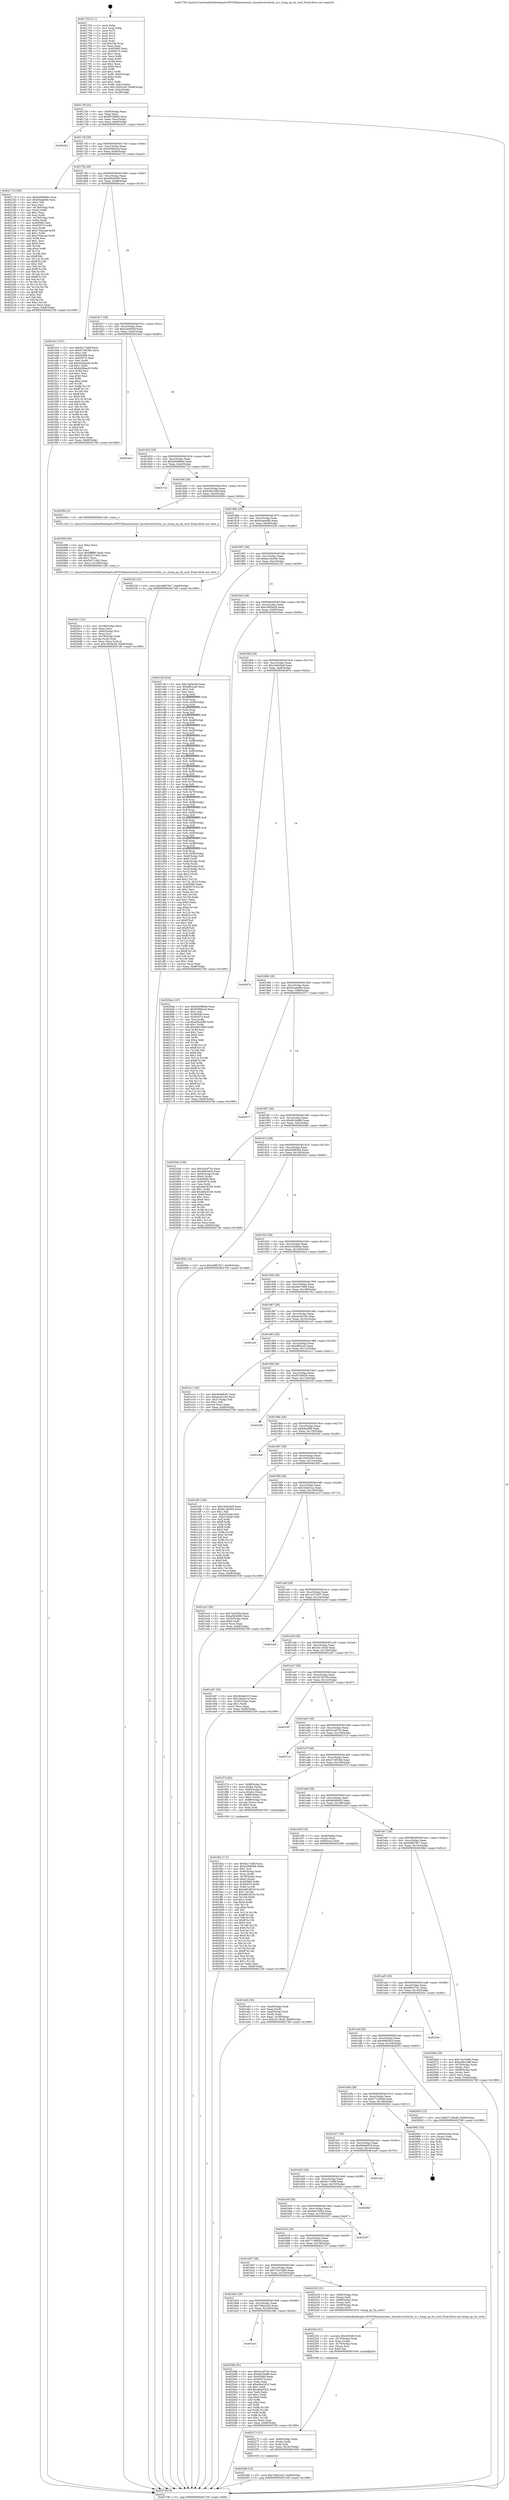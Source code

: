 digraph "0x401750" {
  label = "0x401750 (/mnt/c/Users/mathe/Desktop/tcc/POCII/binaries/extr_linuxdriversttytty_io.c_hung_up_tty_ioctl_Final-ollvm.out::main(0))"
  labelloc = "t"
  node[shape=record]

  Entry [label="",width=0.3,height=0.3,shape=circle,fillcolor=black,style=filled]
  "0x4017bf" [label="{
     0x4017bf [32]\l
     | [instrs]\l
     &nbsp;&nbsp;0x4017bf \<+6\>: mov -0xb8(%rbp),%eax\l
     &nbsp;&nbsp;0x4017c5 \<+2\>: mov %eax,%ecx\l
     &nbsp;&nbsp;0x4017c7 \<+6\>: sub $0x901f0860,%ecx\l
     &nbsp;&nbsp;0x4017cd \<+6\>: mov %eax,-0xcc(%rbp)\l
     &nbsp;&nbsp;0x4017d3 \<+6\>: mov %ecx,-0xd0(%rbp)\l
     &nbsp;&nbsp;0x4017d9 \<+6\>: je 0000000000402432 \<main+0xce2\>\l
  }"]
  "0x402432" [label="{
     0x402432\l
  }", style=dashed]
  "0x4017df" [label="{
     0x4017df [28]\l
     | [instrs]\l
     &nbsp;&nbsp;0x4017df \<+5\>: jmp 00000000004017e4 \<main+0x94\>\l
     &nbsp;&nbsp;0x4017e4 \<+6\>: mov -0xcc(%rbp),%eax\l
     &nbsp;&nbsp;0x4017ea \<+5\>: sub $0x93094ccd,%eax\l
     &nbsp;&nbsp;0x4017ef \<+6\>: mov %eax,-0xd4(%rbp)\l
     &nbsp;&nbsp;0x4017f5 \<+6\>: je 000000000040217d \<main+0xa2d\>\l
  }"]
  Exit [label="",width=0.3,height=0.3,shape=circle,fillcolor=black,style=filled,peripheries=2]
  "0x40217d" [label="{
     0x40217d [169]\l
     | [instrs]\l
     &nbsp;&nbsp;0x40217d \<+5\>: mov $0xb2668b9e,%eax\l
     &nbsp;&nbsp;0x402182 \<+5\>: mov $0xb5aba0fd,%ecx\l
     &nbsp;&nbsp;0x402187 \<+2\>: mov $0x1,%dl\l
     &nbsp;&nbsp;0x402189 \<+2\>: xor %esi,%esi\l
     &nbsp;&nbsp;0x40218b \<+4\>: mov -0x78(%rbp),%rdi\l
     &nbsp;&nbsp;0x40218f \<+3\>: mov (%rdi),%r8d\l
     &nbsp;&nbsp;0x402192 \<+3\>: sub $0x1,%esi\l
     &nbsp;&nbsp;0x402195 \<+3\>: sub %esi,%r8d\l
     &nbsp;&nbsp;0x402198 \<+4\>: mov -0x78(%rbp),%rdi\l
     &nbsp;&nbsp;0x40219c \<+3\>: mov %r8d,(%rdi)\l
     &nbsp;&nbsp;0x40219f \<+7\>: mov 0x405060,%esi\l
     &nbsp;&nbsp;0x4021a6 \<+8\>: mov 0x405074,%r8d\l
     &nbsp;&nbsp;0x4021ae \<+3\>: mov %esi,%r9d\l
     &nbsp;&nbsp;0x4021b1 \<+7\>: add $0xc754acad,%r9d\l
     &nbsp;&nbsp;0x4021b8 \<+4\>: sub $0x1,%r9d\l
     &nbsp;&nbsp;0x4021bc \<+7\>: sub $0xc754acad,%r9d\l
     &nbsp;&nbsp;0x4021c3 \<+4\>: imul %r9d,%esi\l
     &nbsp;&nbsp;0x4021c7 \<+3\>: and $0x1,%esi\l
     &nbsp;&nbsp;0x4021ca \<+3\>: cmp $0x0,%esi\l
     &nbsp;&nbsp;0x4021cd \<+4\>: sete %r10b\l
     &nbsp;&nbsp;0x4021d1 \<+4\>: cmp $0xa,%r8d\l
     &nbsp;&nbsp;0x4021d5 \<+4\>: setl %r11b\l
     &nbsp;&nbsp;0x4021d9 \<+3\>: mov %r10b,%bl\l
     &nbsp;&nbsp;0x4021dc \<+3\>: xor $0xff,%bl\l
     &nbsp;&nbsp;0x4021df \<+3\>: mov %r11b,%r14b\l
     &nbsp;&nbsp;0x4021e2 \<+4\>: xor $0xff,%r14b\l
     &nbsp;&nbsp;0x4021e6 \<+3\>: xor $0x1,%dl\l
     &nbsp;&nbsp;0x4021e9 \<+3\>: mov %bl,%r15b\l
     &nbsp;&nbsp;0x4021ec \<+4\>: and $0xff,%r15b\l
     &nbsp;&nbsp;0x4021f0 \<+3\>: and %dl,%r10b\l
     &nbsp;&nbsp;0x4021f3 \<+3\>: mov %r14b,%r12b\l
     &nbsp;&nbsp;0x4021f6 \<+4\>: and $0xff,%r12b\l
     &nbsp;&nbsp;0x4021fa \<+3\>: and %dl,%r11b\l
     &nbsp;&nbsp;0x4021fd \<+3\>: or %r10b,%r15b\l
     &nbsp;&nbsp;0x402200 \<+3\>: or %r11b,%r12b\l
     &nbsp;&nbsp;0x402203 \<+3\>: xor %r12b,%r15b\l
     &nbsp;&nbsp;0x402206 \<+3\>: or %r14b,%bl\l
     &nbsp;&nbsp;0x402209 \<+3\>: xor $0xff,%bl\l
     &nbsp;&nbsp;0x40220c \<+3\>: or $0x1,%dl\l
     &nbsp;&nbsp;0x40220f \<+2\>: and %dl,%bl\l
     &nbsp;&nbsp;0x402211 \<+3\>: or %bl,%r15b\l
     &nbsp;&nbsp;0x402214 \<+4\>: test $0x1,%r15b\l
     &nbsp;&nbsp;0x402218 \<+3\>: cmovne %ecx,%eax\l
     &nbsp;&nbsp;0x40221b \<+6\>: mov %eax,-0xb8(%rbp)\l
     &nbsp;&nbsp;0x402221 \<+5\>: jmp 00000000004027d9 \<main+0x1089\>\l
  }"]
  "0x4017fb" [label="{
     0x4017fb [28]\l
     | [instrs]\l
     &nbsp;&nbsp;0x4017fb \<+5\>: jmp 0000000000401800 \<main+0xb0\>\l
     &nbsp;&nbsp;0x401800 \<+6\>: mov -0xcc(%rbp),%eax\l
     &nbsp;&nbsp;0x401806 \<+5\>: sub $0xa09cb009,%eax\l
     &nbsp;&nbsp;0x40180b \<+6\>: mov %eax,-0xd8(%rbp)\l
     &nbsp;&nbsp;0x401811 \<+6\>: je 0000000000401ee1 \<main+0x791\>\l
  }"]
  "0x401bcf" [label="{
     0x401bcf\l
  }", style=dashed]
  "0x401ee1" [label="{
     0x401ee1 [147]\l
     | [instrs]\l
     &nbsp;&nbsp;0x401ee1 \<+5\>: mov $0x6a17cd0f,%eax\l
     &nbsp;&nbsp;0x401ee6 \<+5\>: mov $0x47c953bb,%ecx\l
     &nbsp;&nbsp;0x401eeb \<+2\>: mov $0x1,%dl\l
     &nbsp;&nbsp;0x401eed \<+7\>: mov 0x405060,%esi\l
     &nbsp;&nbsp;0x401ef4 \<+7\>: mov 0x405074,%edi\l
     &nbsp;&nbsp;0x401efb \<+3\>: mov %esi,%r8d\l
     &nbsp;&nbsp;0x401efe \<+7\>: add $0xbd38aa26,%r8d\l
     &nbsp;&nbsp;0x401f05 \<+4\>: sub $0x1,%r8d\l
     &nbsp;&nbsp;0x401f09 \<+7\>: sub $0xbd38aa26,%r8d\l
     &nbsp;&nbsp;0x401f10 \<+4\>: imul %r8d,%esi\l
     &nbsp;&nbsp;0x401f14 \<+3\>: and $0x1,%esi\l
     &nbsp;&nbsp;0x401f17 \<+3\>: cmp $0x0,%esi\l
     &nbsp;&nbsp;0x401f1a \<+4\>: sete %r9b\l
     &nbsp;&nbsp;0x401f1e \<+3\>: cmp $0xa,%edi\l
     &nbsp;&nbsp;0x401f21 \<+4\>: setl %r10b\l
     &nbsp;&nbsp;0x401f25 \<+3\>: mov %r9b,%r11b\l
     &nbsp;&nbsp;0x401f28 \<+4\>: xor $0xff,%r11b\l
     &nbsp;&nbsp;0x401f2c \<+3\>: mov %r10b,%bl\l
     &nbsp;&nbsp;0x401f2f \<+3\>: xor $0xff,%bl\l
     &nbsp;&nbsp;0x401f32 \<+3\>: xor $0x0,%dl\l
     &nbsp;&nbsp;0x401f35 \<+3\>: mov %r11b,%r14b\l
     &nbsp;&nbsp;0x401f38 \<+4\>: and $0x0,%r14b\l
     &nbsp;&nbsp;0x401f3c \<+3\>: and %dl,%r9b\l
     &nbsp;&nbsp;0x401f3f \<+3\>: mov %bl,%r15b\l
     &nbsp;&nbsp;0x401f42 \<+4\>: and $0x0,%r15b\l
     &nbsp;&nbsp;0x401f46 \<+3\>: and %dl,%r10b\l
     &nbsp;&nbsp;0x401f49 \<+3\>: or %r9b,%r14b\l
     &nbsp;&nbsp;0x401f4c \<+3\>: or %r10b,%r15b\l
     &nbsp;&nbsp;0x401f4f \<+3\>: xor %r15b,%r14b\l
     &nbsp;&nbsp;0x401f52 \<+3\>: or %bl,%r11b\l
     &nbsp;&nbsp;0x401f55 \<+4\>: xor $0xff,%r11b\l
     &nbsp;&nbsp;0x401f59 \<+3\>: or $0x0,%dl\l
     &nbsp;&nbsp;0x401f5c \<+3\>: and %dl,%r11b\l
     &nbsp;&nbsp;0x401f5f \<+3\>: or %r11b,%r14b\l
     &nbsp;&nbsp;0x401f62 \<+4\>: test $0x1,%r14b\l
     &nbsp;&nbsp;0x401f66 \<+3\>: cmovne %ecx,%eax\l
     &nbsp;&nbsp;0x401f69 \<+6\>: mov %eax,-0xb8(%rbp)\l
     &nbsp;&nbsp;0x401f6f \<+5\>: jmp 00000000004027d9 \<main+0x1089\>\l
  }"]
  "0x401817" [label="{
     0x401817 [28]\l
     | [instrs]\l
     &nbsp;&nbsp;0x401817 \<+5\>: jmp 000000000040181c \<main+0xcc\>\l
     &nbsp;&nbsp;0x40181c \<+6\>: mov -0xcc(%rbp),%eax\l
     &nbsp;&nbsp;0x401822 \<+5\>: sub $0xa3e09d4f,%eax\l
     &nbsp;&nbsp;0x401827 \<+6\>: mov %eax,-0xdc(%rbp)\l
     &nbsp;&nbsp;0x40182d \<+6\>: je 00000000004024d3 \<main+0xd83\>\l
  }"]
  "0x40258b" [label="{
     0x40258b [91]\l
     | [instrs]\l
     &nbsp;&nbsp;0x40258b \<+5\>: mov $0x3ce2f75e,%eax\l
     &nbsp;&nbsp;0x402590 \<+5\>: mov $0xdfc34d88,%ecx\l
     &nbsp;&nbsp;0x402595 \<+7\>: mov 0x405060,%edx\l
     &nbsp;&nbsp;0x40259c \<+7\>: mov 0x405074,%esi\l
     &nbsp;&nbsp;0x4025a3 \<+2\>: mov %edx,%edi\l
     &nbsp;&nbsp;0x4025a5 \<+6\>: sub $0xa94e2432,%edi\l
     &nbsp;&nbsp;0x4025ab \<+3\>: sub $0x1,%edi\l
     &nbsp;&nbsp;0x4025ae \<+6\>: add $0xa94e2432,%edi\l
     &nbsp;&nbsp;0x4025b4 \<+3\>: imul %edi,%edx\l
     &nbsp;&nbsp;0x4025b7 \<+3\>: and $0x1,%edx\l
     &nbsp;&nbsp;0x4025ba \<+3\>: cmp $0x0,%edx\l
     &nbsp;&nbsp;0x4025bd \<+4\>: sete %r8b\l
     &nbsp;&nbsp;0x4025c1 \<+3\>: cmp $0xa,%esi\l
     &nbsp;&nbsp;0x4025c4 \<+4\>: setl %r9b\l
     &nbsp;&nbsp;0x4025c8 \<+3\>: mov %r8b,%r10b\l
     &nbsp;&nbsp;0x4025cb \<+3\>: and %r9b,%r10b\l
     &nbsp;&nbsp;0x4025ce \<+3\>: xor %r9b,%r8b\l
     &nbsp;&nbsp;0x4025d1 \<+3\>: or %r8b,%r10b\l
     &nbsp;&nbsp;0x4025d4 \<+4\>: test $0x1,%r10b\l
     &nbsp;&nbsp;0x4025d8 \<+3\>: cmovne %ecx,%eax\l
     &nbsp;&nbsp;0x4025db \<+6\>: mov %eax,-0xb8(%rbp)\l
     &nbsp;&nbsp;0x4025e1 \<+5\>: jmp 00000000004027d9 \<main+0x1089\>\l
  }"]
  "0x4024d3" [label="{
     0x4024d3\l
  }", style=dashed]
  "0x401833" [label="{
     0x401833 [28]\l
     | [instrs]\l
     &nbsp;&nbsp;0x401833 \<+5\>: jmp 0000000000401838 \<main+0xe8\>\l
     &nbsp;&nbsp;0x401838 \<+6\>: mov -0xcc(%rbp),%eax\l
     &nbsp;&nbsp;0x40183e \<+5\>: sub $0xb2668b9e,%eax\l
     &nbsp;&nbsp;0x401843 \<+6\>: mov %eax,-0xe0(%rbp)\l
     &nbsp;&nbsp;0x401849 \<+6\>: je 000000000040271d \<main+0xfcd\>\l
  }"]
  "0x402288" [label="{
     0x402288 [15]\l
     | [instrs]\l
     &nbsp;&nbsp;0x402288 \<+10\>: movl $0x7b8a2a33,-0xb8(%rbp)\l
     &nbsp;&nbsp;0x402292 \<+5\>: jmp 00000000004027d9 \<main+0x1089\>\l
  }"]
  "0x40271d" [label="{
     0x40271d\l
  }", style=dashed]
  "0x40184f" [label="{
     0x40184f [28]\l
     | [instrs]\l
     &nbsp;&nbsp;0x40184f \<+5\>: jmp 0000000000401854 \<main+0x104\>\l
     &nbsp;&nbsp;0x401854 \<+6\>: mov -0xcc(%rbp),%eax\l
     &nbsp;&nbsp;0x40185a \<+5\>: sub $0xb39e1d8f,%eax\l
     &nbsp;&nbsp;0x40185f \<+6\>: mov %eax,-0xe4(%rbp)\l
     &nbsp;&nbsp;0x401865 \<+6\>: je 0000000000402094 \<main+0x944\>\l
  }"]
  "0x402273" [label="{
     0x402273 [21]\l
     | [instrs]\l
     &nbsp;&nbsp;0x402273 \<+4\>: mov -0x80(%rbp),%rdx\l
     &nbsp;&nbsp;0x402277 \<+3\>: mov (%rdx),%rdx\l
     &nbsp;&nbsp;0x40227a \<+3\>: mov %rdx,%rdi\l
     &nbsp;&nbsp;0x40227d \<+6\>: mov %eax,-0x16c(%rbp)\l
     &nbsp;&nbsp;0x402283 \<+5\>: call 0000000000401030 \<free@plt\>\l
     | [calls]\l
     &nbsp;&nbsp;0x401030 \{1\} (unknown)\l
  }"]
  "0x402094" [label="{
     0x402094 [5]\l
     | [instrs]\l
     &nbsp;&nbsp;0x402094 \<+5\>: call 0000000000401160 \<next_i\>\l
     | [calls]\l
     &nbsp;&nbsp;0x401160 \{1\} (/mnt/c/Users/mathe/Desktop/tcc/POCII/binaries/extr_linuxdriversttytty_io.c_hung_up_tty_ioctl_Final-ollvm.out::next_i)\l
  }"]
  "0x40186b" [label="{
     0x40186b [28]\l
     | [instrs]\l
     &nbsp;&nbsp;0x40186b \<+5\>: jmp 0000000000401870 \<main+0x120\>\l
     &nbsp;&nbsp;0x401870 \<+6\>: mov -0xcc(%rbp),%eax\l
     &nbsp;&nbsp;0x401876 \<+5\>: sub $0xb5aba0fd,%eax\l
     &nbsp;&nbsp;0x40187b \<+6\>: mov %eax,-0xe8(%rbp)\l
     &nbsp;&nbsp;0x401881 \<+6\>: je 0000000000402226 \<main+0xad6\>\l
  }"]
  "0x402254" [label="{
     0x402254 [31]\l
     | [instrs]\l
     &nbsp;&nbsp;0x402254 \<+10\>: movabs $0x4030d6,%rdi\l
     &nbsp;&nbsp;0x40225e \<+4\>: mov -0x70(%rbp),%rdx\l
     &nbsp;&nbsp;0x402262 \<+3\>: mov %rax,(%rdx)\l
     &nbsp;&nbsp;0x402265 \<+4\>: mov -0x70(%rbp),%rax\l
     &nbsp;&nbsp;0x402269 \<+3\>: mov (%rax),%rsi\l
     &nbsp;&nbsp;0x40226c \<+2\>: mov $0x0,%al\l
     &nbsp;&nbsp;0x40226e \<+5\>: call 0000000000401040 \<printf@plt\>\l
     | [calls]\l
     &nbsp;&nbsp;0x401040 \{1\} (unknown)\l
  }"]
  "0x402226" [label="{
     0x402226 [15]\l
     | [instrs]\l
     &nbsp;&nbsp;0x402226 \<+10\>: movl $0x4d6678c7,-0xb8(%rbp)\l
     &nbsp;&nbsp;0x402230 \<+5\>: jmp 00000000004027d9 \<main+0x1089\>\l
  }"]
  "0x401887" [label="{
     0x401887 [28]\l
     | [instrs]\l
     &nbsp;&nbsp;0x401887 \<+5\>: jmp 000000000040188c \<main+0x13c\>\l
     &nbsp;&nbsp;0x40188c \<+6\>: mov -0xcc(%rbp),%eax\l
     &nbsp;&nbsp;0x401892 \<+5\>: sub $0xbc19e50d,%eax\l
     &nbsp;&nbsp;0x401897 \<+6\>: mov %eax,-0xec(%rbp)\l
     &nbsp;&nbsp;0x40189d \<+6\>: je 0000000000401c5f \<main+0x50f\>\l
  }"]
  "0x401bb3" [label="{
     0x401bb3 [28]\l
     | [instrs]\l
     &nbsp;&nbsp;0x401bb3 \<+5\>: jmp 0000000000401bb8 \<main+0x468\>\l
     &nbsp;&nbsp;0x401bb8 \<+6\>: mov -0xcc(%rbp),%eax\l
     &nbsp;&nbsp;0x401bbe \<+5\>: sub $0x7b8a2a33,%eax\l
     &nbsp;&nbsp;0x401bc3 \<+6\>: mov %eax,-0x160(%rbp)\l
     &nbsp;&nbsp;0x401bc9 \<+6\>: je 000000000040258b \<main+0xe3b\>\l
  }"]
  "0x401c5f" [label="{
     0x401c5f [434]\l
     | [instrs]\l
     &nbsp;&nbsp;0x401c5f \<+5\>: mov $0xc3e5e5a9,%eax\l
     &nbsp;&nbsp;0x401c64 \<+5\>: mov $0xeff52ca0,%ecx\l
     &nbsp;&nbsp;0x401c69 \<+2\>: mov $0x1,%dl\l
     &nbsp;&nbsp;0x401c6b \<+2\>: xor %esi,%esi\l
     &nbsp;&nbsp;0x401c6d \<+3\>: mov %rsp,%rdi\l
     &nbsp;&nbsp;0x401c70 \<+4\>: add $0xfffffffffffffff0,%rdi\l
     &nbsp;&nbsp;0x401c74 \<+3\>: mov %rdi,%rsp\l
     &nbsp;&nbsp;0x401c77 \<+7\>: mov %rdi,-0xb0(%rbp)\l
     &nbsp;&nbsp;0x401c7e \<+3\>: mov %rsp,%rdi\l
     &nbsp;&nbsp;0x401c81 \<+4\>: add $0xfffffffffffffff0,%rdi\l
     &nbsp;&nbsp;0x401c85 \<+3\>: mov %rdi,%rsp\l
     &nbsp;&nbsp;0x401c88 \<+3\>: mov %rsp,%r8\l
     &nbsp;&nbsp;0x401c8b \<+4\>: add $0xfffffffffffffff0,%r8\l
     &nbsp;&nbsp;0x401c8f \<+3\>: mov %r8,%rsp\l
     &nbsp;&nbsp;0x401c92 \<+7\>: mov %r8,-0xa8(%rbp)\l
     &nbsp;&nbsp;0x401c99 \<+3\>: mov %rsp,%r8\l
     &nbsp;&nbsp;0x401c9c \<+4\>: add $0xfffffffffffffff0,%r8\l
     &nbsp;&nbsp;0x401ca0 \<+3\>: mov %r8,%rsp\l
     &nbsp;&nbsp;0x401ca3 \<+7\>: mov %r8,-0xa0(%rbp)\l
     &nbsp;&nbsp;0x401caa \<+3\>: mov %rsp,%r8\l
     &nbsp;&nbsp;0x401cad \<+4\>: add $0xfffffffffffffff0,%r8\l
     &nbsp;&nbsp;0x401cb1 \<+3\>: mov %r8,%rsp\l
     &nbsp;&nbsp;0x401cb4 \<+7\>: mov %r8,-0x98(%rbp)\l
     &nbsp;&nbsp;0x401cbb \<+3\>: mov %rsp,%r8\l
     &nbsp;&nbsp;0x401cbe \<+4\>: add $0xfffffffffffffff0,%r8\l
     &nbsp;&nbsp;0x401cc2 \<+3\>: mov %r8,%rsp\l
     &nbsp;&nbsp;0x401cc5 \<+7\>: mov %r8,-0x90(%rbp)\l
     &nbsp;&nbsp;0x401ccc \<+3\>: mov %rsp,%r8\l
     &nbsp;&nbsp;0x401ccf \<+4\>: add $0xfffffffffffffff0,%r8\l
     &nbsp;&nbsp;0x401cd3 \<+3\>: mov %r8,%rsp\l
     &nbsp;&nbsp;0x401cd6 \<+7\>: mov %r8,-0x88(%rbp)\l
     &nbsp;&nbsp;0x401cdd \<+3\>: mov %rsp,%r8\l
     &nbsp;&nbsp;0x401ce0 \<+4\>: add $0xfffffffffffffff0,%r8\l
     &nbsp;&nbsp;0x401ce4 \<+3\>: mov %r8,%rsp\l
     &nbsp;&nbsp;0x401ce7 \<+4\>: mov %r8,-0x80(%rbp)\l
     &nbsp;&nbsp;0x401ceb \<+3\>: mov %rsp,%r8\l
     &nbsp;&nbsp;0x401cee \<+4\>: add $0xfffffffffffffff0,%r8\l
     &nbsp;&nbsp;0x401cf2 \<+3\>: mov %r8,%rsp\l
     &nbsp;&nbsp;0x401cf5 \<+4\>: mov %r8,-0x78(%rbp)\l
     &nbsp;&nbsp;0x401cf9 \<+3\>: mov %rsp,%r8\l
     &nbsp;&nbsp;0x401cfc \<+4\>: add $0xfffffffffffffff0,%r8\l
     &nbsp;&nbsp;0x401d00 \<+3\>: mov %r8,%rsp\l
     &nbsp;&nbsp;0x401d03 \<+4\>: mov %r8,-0x70(%rbp)\l
     &nbsp;&nbsp;0x401d07 \<+3\>: mov %rsp,%r8\l
     &nbsp;&nbsp;0x401d0a \<+4\>: add $0xfffffffffffffff0,%r8\l
     &nbsp;&nbsp;0x401d0e \<+3\>: mov %r8,%rsp\l
     &nbsp;&nbsp;0x401d11 \<+4\>: mov %r8,-0x68(%rbp)\l
     &nbsp;&nbsp;0x401d15 \<+3\>: mov %rsp,%r8\l
     &nbsp;&nbsp;0x401d18 \<+4\>: add $0xfffffffffffffff0,%r8\l
     &nbsp;&nbsp;0x401d1c \<+3\>: mov %r8,%rsp\l
     &nbsp;&nbsp;0x401d1f \<+4\>: mov %r8,-0x60(%rbp)\l
     &nbsp;&nbsp;0x401d23 \<+3\>: mov %rsp,%r8\l
     &nbsp;&nbsp;0x401d26 \<+4\>: add $0xfffffffffffffff0,%r8\l
     &nbsp;&nbsp;0x401d2a \<+3\>: mov %r8,%rsp\l
     &nbsp;&nbsp;0x401d2d \<+4\>: mov %r8,-0x58(%rbp)\l
     &nbsp;&nbsp;0x401d31 \<+3\>: mov %rsp,%r8\l
     &nbsp;&nbsp;0x401d34 \<+4\>: add $0xfffffffffffffff0,%r8\l
     &nbsp;&nbsp;0x401d38 \<+3\>: mov %r8,%rsp\l
     &nbsp;&nbsp;0x401d3b \<+4\>: mov %r8,-0x50(%rbp)\l
     &nbsp;&nbsp;0x401d3f \<+3\>: mov %rsp,%r8\l
     &nbsp;&nbsp;0x401d42 \<+4\>: add $0xfffffffffffffff0,%r8\l
     &nbsp;&nbsp;0x401d46 \<+3\>: mov %r8,%rsp\l
     &nbsp;&nbsp;0x401d49 \<+4\>: mov %r8,-0x48(%rbp)\l
     &nbsp;&nbsp;0x401d4d \<+3\>: mov %rsp,%r8\l
     &nbsp;&nbsp;0x401d50 \<+4\>: add $0xfffffffffffffff0,%r8\l
     &nbsp;&nbsp;0x401d54 \<+3\>: mov %r8,%rsp\l
     &nbsp;&nbsp;0x401d57 \<+4\>: mov %r8,-0x40(%rbp)\l
     &nbsp;&nbsp;0x401d5b \<+7\>: mov -0xb0(%rbp),%r8\l
     &nbsp;&nbsp;0x401d62 \<+7\>: movl $0x0,(%r8)\l
     &nbsp;&nbsp;0x401d69 \<+7\>: mov -0xbc(%rbp),%r9d\l
     &nbsp;&nbsp;0x401d70 \<+3\>: mov %r9d,(%rdi)\l
     &nbsp;&nbsp;0x401d73 \<+7\>: mov -0xa8(%rbp),%r8\l
     &nbsp;&nbsp;0x401d7a \<+7\>: mov -0xc8(%rbp),%r10\l
     &nbsp;&nbsp;0x401d81 \<+3\>: mov %r10,(%r8)\l
     &nbsp;&nbsp;0x401d84 \<+3\>: cmpl $0x2,(%rdi)\l
     &nbsp;&nbsp;0x401d87 \<+4\>: setne %r11b\l
     &nbsp;&nbsp;0x401d8b \<+4\>: and $0x1,%r11b\l
     &nbsp;&nbsp;0x401d8f \<+4\>: mov %r11b,-0x31(%rbp)\l
     &nbsp;&nbsp;0x401d93 \<+7\>: mov 0x405060,%ebx\l
     &nbsp;&nbsp;0x401d9a \<+8\>: mov 0x405074,%r14d\l
     &nbsp;&nbsp;0x401da2 \<+3\>: sub $0x1,%esi\l
     &nbsp;&nbsp;0x401da5 \<+3\>: mov %ebx,%r15d\l
     &nbsp;&nbsp;0x401da8 \<+3\>: add %esi,%r15d\l
     &nbsp;&nbsp;0x401dab \<+4\>: imul %r15d,%ebx\l
     &nbsp;&nbsp;0x401daf \<+3\>: and $0x1,%ebx\l
     &nbsp;&nbsp;0x401db2 \<+3\>: cmp $0x0,%ebx\l
     &nbsp;&nbsp;0x401db5 \<+4\>: sete %r11b\l
     &nbsp;&nbsp;0x401db9 \<+4\>: cmp $0xa,%r14d\l
     &nbsp;&nbsp;0x401dbd \<+4\>: setl %r12b\l
     &nbsp;&nbsp;0x401dc1 \<+3\>: mov %r11b,%r13b\l
     &nbsp;&nbsp;0x401dc4 \<+4\>: xor $0xff,%r13b\l
     &nbsp;&nbsp;0x401dc8 \<+3\>: mov %r12b,%sil\l
     &nbsp;&nbsp;0x401dcb \<+4\>: xor $0xff,%sil\l
     &nbsp;&nbsp;0x401dcf \<+3\>: xor $0x1,%dl\l
     &nbsp;&nbsp;0x401dd2 \<+3\>: mov %r13b,%dil\l
     &nbsp;&nbsp;0x401dd5 \<+4\>: and $0xff,%dil\l
     &nbsp;&nbsp;0x401dd9 \<+3\>: and %dl,%r11b\l
     &nbsp;&nbsp;0x401ddc \<+3\>: mov %sil,%r8b\l
     &nbsp;&nbsp;0x401ddf \<+4\>: and $0xff,%r8b\l
     &nbsp;&nbsp;0x401de3 \<+3\>: and %dl,%r12b\l
     &nbsp;&nbsp;0x401de6 \<+3\>: or %r11b,%dil\l
     &nbsp;&nbsp;0x401de9 \<+3\>: or %r12b,%r8b\l
     &nbsp;&nbsp;0x401dec \<+3\>: xor %r8b,%dil\l
     &nbsp;&nbsp;0x401def \<+3\>: or %sil,%r13b\l
     &nbsp;&nbsp;0x401df2 \<+4\>: xor $0xff,%r13b\l
     &nbsp;&nbsp;0x401df6 \<+3\>: or $0x1,%dl\l
     &nbsp;&nbsp;0x401df9 \<+3\>: and %dl,%r13b\l
     &nbsp;&nbsp;0x401dfc \<+3\>: or %r13b,%dil\l
     &nbsp;&nbsp;0x401dff \<+4\>: test $0x1,%dil\l
     &nbsp;&nbsp;0x401e03 \<+3\>: cmovne %ecx,%eax\l
     &nbsp;&nbsp;0x401e06 \<+6\>: mov %eax,-0xb8(%rbp)\l
     &nbsp;&nbsp;0x401e0c \<+5\>: jmp 00000000004027d9 \<main+0x1089\>\l
  }"]
  "0x4018a3" [label="{
     0x4018a3 [28]\l
     | [instrs]\l
     &nbsp;&nbsp;0x4018a3 \<+5\>: jmp 00000000004018a8 \<main+0x158\>\l
     &nbsp;&nbsp;0x4018a8 \<+6\>: mov -0xcc(%rbp),%eax\l
     &nbsp;&nbsp;0x4018ae \<+5\>: sub $0xc3855e28,%eax\l
     &nbsp;&nbsp;0x4018b3 \<+6\>: mov %eax,-0xf0(%rbp)\l
     &nbsp;&nbsp;0x4018b9 \<+6\>: je 00000000004020ea \<main+0x99a\>\l
  }"]
  "0x402235" [label="{
     0x402235 [31]\l
     | [instrs]\l
     &nbsp;&nbsp;0x402235 \<+4\>: mov -0x80(%rbp),%rax\l
     &nbsp;&nbsp;0x402239 \<+3\>: mov (%rax),%rdi\l
     &nbsp;&nbsp;0x40223c \<+7\>: mov -0x98(%rbp),%rax\l
     &nbsp;&nbsp;0x402243 \<+2\>: mov (%rax),%esi\l
     &nbsp;&nbsp;0x402245 \<+7\>: mov -0x90(%rbp),%rax\l
     &nbsp;&nbsp;0x40224c \<+3\>: mov (%rax),%rdx\l
     &nbsp;&nbsp;0x40224f \<+5\>: call 0000000000401510 \<hung_up_tty_ioctl\>\l
     | [calls]\l
     &nbsp;&nbsp;0x401510 \{1\} (/mnt/c/Users/mathe/Desktop/tcc/POCII/binaries/extr_linuxdriversttytty_io.c_hung_up_tty_ioctl_Final-ollvm.out::hung_up_tty_ioctl)\l
  }"]
  "0x4020ea" [label="{
     0x4020ea [147]\l
     | [instrs]\l
     &nbsp;&nbsp;0x4020ea \<+5\>: mov $0xb2668b9e,%eax\l
     &nbsp;&nbsp;0x4020ef \<+5\>: mov $0x93094ccd,%ecx\l
     &nbsp;&nbsp;0x4020f4 \<+2\>: mov $0x1,%dl\l
     &nbsp;&nbsp;0x4020f6 \<+7\>: mov 0x405060,%esi\l
     &nbsp;&nbsp;0x4020fd \<+7\>: mov 0x405074,%edi\l
     &nbsp;&nbsp;0x402104 \<+3\>: mov %esi,%r8d\l
     &nbsp;&nbsp;0x402107 \<+7\>: sub $0xe65c5f96,%r8d\l
     &nbsp;&nbsp;0x40210e \<+4\>: sub $0x1,%r8d\l
     &nbsp;&nbsp;0x402112 \<+7\>: add $0xe65c5f96,%r8d\l
     &nbsp;&nbsp;0x402119 \<+4\>: imul %r8d,%esi\l
     &nbsp;&nbsp;0x40211d \<+3\>: and $0x1,%esi\l
     &nbsp;&nbsp;0x402120 \<+3\>: cmp $0x0,%esi\l
     &nbsp;&nbsp;0x402123 \<+4\>: sete %r9b\l
     &nbsp;&nbsp;0x402127 \<+3\>: cmp $0xa,%edi\l
     &nbsp;&nbsp;0x40212a \<+4\>: setl %r10b\l
     &nbsp;&nbsp;0x40212e \<+3\>: mov %r9b,%r11b\l
     &nbsp;&nbsp;0x402131 \<+4\>: xor $0xff,%r11b\l
     &nbsp;&nbsp;0x402135 \<+3\>: mov %r10b,%bl\l
     &nbsp;&nbsp;0x402138 \<+3\>: xor $0xff,%bl\l
     &nbsp;&nbsp;0x40213b \<+3\>: xor $0x1,%dl\l
     &nbsp;&nbsp;0x40213e \<+3\>: mov %r11b,%r14b\l
     &nbsp;&nbsp;0x402141 \<+4\>: and $0xff,%r14b\l
     &nbsp;&nbsp;0x402145 \<+3\>: and %dl,%r9b\l
     &nbsp;&nbsp;0x402148 \<+3\>: mov %bl,%r15b\l
     &nbsp;&nbsp;0x40214b \<+4\>: and $0xff,%r15b\l
     &nbsp;&nbsp;0x40214f \<+3\>: and %dl,%r10b\l
     &nbsp;&nbsp;0x402152 \<+3\>: or %r9b,%r14b\l
     &nbsp;&nbsp;0x402155 \<+3\>: or %r10b,%r15b\l
     &nbsp;&nbsp;0x402158 \<+3\>: xor %r15b,%r14b\l
     &nbsp;&nbsp;0x40215b \<+3\>: or %bl,%r11b\l
     &nbsp;&nbsp;0x40215e \<+4\>: xor $0xff,%r11b\l
     &nbsp;&nbsp;0x402162 \<+3\>: or $0x1,%dl\l
     &nbsp;&nbsp;0x402165 \<+3\>: and %dl,%r11b\l
     &nbsp;&nbsp;0x402168 \<+3\>: or %r11b,%r14b\l
     &nbsp;&nbsp;0x40216b \<+4\>: test $0x1,%r14b\l
     &nbsp;&nbsp;0x40216f \<+3\>: cmovne %ecx,%eax\l
     &nbsp;&nbsp;0x402172 \<+6\>: mov %eax,-0xb8(%rbp)\l
     &nbsp;&nbsp;0x402178 \<+5\>: jmp 00000000004027d9 \<main+0x1089\>\l
  }"]
  "0x4018bf" [label="{
     0x4018bf [28]\l
     | [instrs]\l
     &nbsp;&nbsp;0x4018bf \<+5\>: jmp 00000000004018c4 \<main+0x174\>\l
     &nbsp;&nbsp;0x4018c4 \<+6\>: mov -0xcc(%rbp),%eax\l
     &nbsp;&nbsp;0x4018ca \<+5\>: sub $0xc3e5e5a9,%eax\l
     &nbsp;&nbsp;0x4018cf \<+6\>: mov %eax,-0xf4(%rbp)\l
     &nbsp;&nbsp;0x4018d5 \<+6\>: je 000000000040267a \<main+0xf2a\>\l
  }"]
  "0x401b97" [label="{
     0x401b97 [28]\l
     | [instrs]\l
     &nbsp;&nbsp;0x401b97 \<+5\>: jmp 0000000000401b9c \<main+0x44c\>\l
     &nbsp;&nbsp;0x401b9c \<+6\>: mov -0xcc(%rbp),%eax\l
     &nbsp;&nbsp;0x401ba2 \<+5\>: sub $0x73e15e60,%eax\l
     &nbsp;&nbsp;0x401ba7 \<+6\>: mov %eax,-0x15c(%rbp)\l
     &nbsp;&nbsp;0x401bad \<+6\>: je 0000000000402235 \<main+0xae5\>\l
  }"]
  "0x40267a" [label="{
     0x40267a\l
  }", style=dashed]
  "0x4018db" [label="{
     0x4018db [28]\l
     | [instrs]\l
     &nbsp;&nbsp;0x4018db \<+5\>: jmp 00000000004018e0 \<main+0x190\>\l
     &nbsp;&nbsp;0x4018e0 \<+6\>: mov -0xcc(%rbp),%eax\l
     &nbsp;&nbsp;0x4018e6 \<+5\>: sub $0xd2aaeb9e,%eax\l
     &nbsp;&nbsp;0x4018eb \<+6\>: mov %eax,-0xf8(%rbp)\l
     &nbsp;&nbsp;0x4018f1 \<+6\>: je 0000000000402577 \<main+0xe27\>\l
  }"]
  "0x402747" [label="{
     0x402747\l
  }", style=dashed]
  "0x402577" [label="{
     0x402577\l
  }", style=dashed]
  "0x4018f7" [label="{
     0x4018f7 [28]\l
     | [instrs]\l
     &nbsp;&nbsp;0x4018f7 \<+5\>: jmp 00000000004018fc \<main+0x1ac\>\l
     &nbsp;&nbsp;0x4018fc \<+6\>: mov -0xcc(%rbp),%eax\l
     &nbsp;&nbsp;0x401902 \<+5\>: sub $0xdfc34d88,%eax\l
     &nbsp;&nbsp;0x401907 \<+6\>: mov %eax,-0xfc(%rbp)\l
     &nbsp;&nbsp;0x40190d \<+6\>: je 00000000004025e6 \<main+0xe96\>\l
  }"]
  "0x401b7b" [label="{
     0x401b7b [28]\l
     | [instrs]\l
     &nbsp;&nbsp;0x401b7b \<+5\>: jmp 0000000000401b80 \<main+0x430\>\l
     &nbsp;&nbsp;0x401b80 \<+6\>: mov -0xcc(%rbp),%eax\l
     &nbsp;&nbsp;0x401b86 \<+5\>: sub $0x7134fb4d,%eax\l
     &nbsp;&nbsp;0x401b8b \<+6\>: mov %eax,-0x158(%rbp)\l
     &nbsp;&nbsp;0x401b91 \<+6\>: je 0000000000402747 \<main+0xff7\>\l
  }"]
  "0x4025e6" [label="{
     0x4025e6 [109]\l
     | [instrs]\l
     &nbsp;&nbsp;0x4025e6 \<+5\>: mov $0x3ce2f75e,%eax\l
     &nbsp;&nbsp;0x4025eb \<+5\>: mov $0x4fe63dcb,%ecx\l
     &nbsp;&nbsp;0x4025f0 \<+7\>: mov -0xb0(%rbp),%rdx\l
     &nbsp;&nbsp;0x4025f7 \<+6\>: movl $0x0,(%rdx)\l
     &nbsp;&nbsp;0x4025fd \<+7\>: mov 0x405060,%esi\l
     &nbsp;&nbsp;0x402604 \<+7\>: mov 0x405074,%edi\l
     &nbsp;&nbsp;0x40260b \<+3\>: mov %esi,%r8d\l
     &nbsp;&nbsp;0x40260e \<+7\>: sub $0x46b30183,%r8d\l
     &nbsp;&nbsp;0x402615 \<+4\>: sub $0x1,%r8d\l
     &nbsp;&nbsp;0x402619 \<+7\>: add $0x46b30183,%r8d\l
     &nbsp;&nbsp;0x402620 \<+4\>: imul %r8d,%esi\l
     &nbsp;&nbsp;0x402624 \<+3\>: and $0x1,%esi\l
     &nbsp;&nbsp;0x402627 \<+3\>: cmp $0x0,%esi\l
     &nbsp;&nbsp;0x40262a \<+4\>: sete %r9b\l
     &nbsp;&nbsp;0x40262e \<+3\>: cmp $0xa,%edi\l
     &nbsp;&nbsp;0x402631 \<+4\>: setl %r10b\l
     &nbsp;&nbsp;0x402635 \<+3\>: mov %r9b,%r11b\l
     &nbsp;&nbsp;0x402638 \<+3\>: and %r10b,%r11b\l
     &nbsp;&nbsp;0x40263b \<+3\>: xor %r10b,%r9b\l
     &nbsp;&nbsp;0x40263e \<+3\>: or %r9b,%r11b\l
     &nbsp;&nbsp;0x402641 \<+4\>: test $0x1,%r11b\l
     &nbsp;&nbsp;0x402645 \<+3\>: cmovne %ecx,%eax\l
     &nbsp;&nbsp;0x402648 \<+6\>: mov %eax,-0xb8(%rbp)\l
     &nbsp;&nbsp;0x40264e \<+5\>: jmp 00000000004027d9 \<main+0x1089\>\l
  }"]
  "0x401913" [label="{
     0x401913 [28]\l
     | [instrs]\l
     &nbsp;&nbsp;0x401913 \<+5\>: jmp 0000000000401918 \<main+0x1c8\>\l
     &nbsp;&nbsp;0x401918 \<+6\>: mov -0xcc(%rbp),%eax\l
     &nbsp;&nbsp;0x40191e \<+5\>: sub $0xe03665b6,%eax\l
     &nbsp;&nbsp;0x401923 \<+6\>: mov %eax,-0x100(%rbp)\l
     &nbsp;&nbsp;0x401929 \<+6\>: je 000000000040205e \<main+0x90e\>\l
  }"]
  "0x402297" [label="{
     0x402297\l
  }", style=dashed]
  "0x40205e" [label="{
     0x40205e [15]\l
     | [instrs]\l
     &nbsp;&nbsp;0x40205e \<+10\>: movl $0x4d6678c7,-0xb8(%rbp)\l
     &nbsp;&nbsp;0x402068 \<+5\>: jmp 00000000004027d9 \<main+0x1089\>\l
  }"]
  "0x40192f" [label="{
     0x40192f [28]\l
     | [instrs]\l
     &nbsp;&nbsp;0x40192f \<+5\>: jmp 0000000000401934 \<main+0x1e4\>\l
     &nbsp;&nbsp;0x401934 \<+6\>: mov -0xcc(%rbp),%eax\l
     &nbsp;&nbsp;0x40193a \<+5\>: sub $0xe1644b0a,%eax\l
     &nbsp;&nbsp;0x40193f \<+6\>: mov %eax,-0x104(%rbp)\l
     &nbsp;&nbsp;0x401945 \<+6\>: je 00000000004024e2 \<main+0xd92\>\l
  }"]
  "0x401b5f" [label="{
     0x401b5f [28]\l
     | [instrs]\l
     &nbsp;&nbsp;0x401b5f \<+5\>: jmp 0000000000401b64 \<main+0x414\>\l
     &nbsp;&nbsp;0x401b64 \<+6\>: mov -0xcc(%rbp),%eax\l
     &nbsp;&nbsp;0x401b6a \<+5\>: sub $0x6ee74934,%eax\l
     &nbsp;&nbsp;0x401b6f \<+6\>: mov %eax,-0x154(%rbp)\l
     &nbsp;&nbsp;0x401b75 \<+6\>: je 0000000000402297 \<main+0xb47\>\l
  }"]
  "0x4024e2" [label="{
     0x4024e2\l
  }", style=dashed]
  "0x40194b" [label="{
     0x40194b [28]\l
     | [instrs]\l
     &nbsp;&nbsp;0x40194b \<+5\>: jmp 0000000000401950 \<main+0x200\>\l
     &nbsp;&nbsp;0x401950 \<+6\>: mov -0xcc(%rbp),%eax\l
     &nbsp;&nbsp;0x401956 \<+5\>: sub $0xe6e75fe9,%eax\l
     &nbsp;&nbsp;0x40195b \<+6\>: mov %eax,-0x108(%rbp)\l
     &nbsp;&nbsp;0x401961 \<+6\>: je 000000000040276c \<main+0x101c\>\l
  }"]
  "0x4026bf" [label="{
     0x4026bf\l
  }", style=dashed]
  "0x40276c" [label="{
     0x40276c\l
  }", style=dashed]
  "0x401967" [label="{
     0x401967 [28]\l
     | [instrs]\l
     &nbsp;&nbsp;0x401967 \<+5\>: jmp 000000000040196c \<main+0x21c\>\l
     &nbsp;&nbsp;0x40196c \<+6\>: mov -0xcc(%rbp),%eax\l
     &nbsp;&nbsp;0x401972 \<+5\>: sub $0xeec6c184,%eax\l
     &nbsp;&nbsp;0x401977 \<+6\>: mov %eax,-0x10c(%rbp)\l
     &nbsp;&nbsp;0x40197d \<+6\>: je 0000000000401e2f \<main+0x6df\>\l
  }"]
  "0x401b43" [label="{
     0x401b43 [28]\l
     | [instrs]\l
     &nbsp;&nbsp;0x401b43 \<+5\>: jmp 0000000000401b48 \<main+0x3f8\>\l
     &nbsp;&nbsp;0x401b48 \<+6\>: mov -0xcc(%rbp),%eax\l
     &nbsp;&nbsp;0x401b4e \<+5\>: sub $0x6a17cd0f,%eax\l
     &nbsp;&nbsp;0x401b53 \<+6\>: mov %eax,-0x150(%rbp)\l
     &nbsp;&nbsp;0x401b59 \<+6\>: je 00000000004026bf \<main+0xf6f\>\l
  }"]
  "0x401e2f" [label="{
     0x401e2f\l
  }", style=dashed]
  "0x401983" [label="{
     0x401983 [28]\l
     | [instrs]\l
     &nbsp;&nbsp;0x401983 \<+5\>: jmp 0000000000401988 \<main+0x238\>\l
     &nbsp;&nbsp;0x401988 \<+6\>: mov -0xcc(%rbp),%eax\l
     &nbsp;&nbsp;0x40198e \<+5\>: sub $0xeff52ca0,%eax\l
     &nbsp;&nbsp;0x401993 \<+6\>: mov %eax,-0x110(%rbp)\l
     &nbsp;&nbsp;0x401999 \<+6\>: je 0000000000401e11 \<main+0x6c1\>\l
  }"]
  "0x401ea5" [label="{
     0x401ea5\l
  }", style=dashed]
  "0x401e11" [label="{
     0x401e11 [30]\l
     | [instrs]\l
     &nbsp;&nbsp;0x401e11 \<+5\>: mov $0x4b008c82,%eax\l
     &nbsp;&nbsp;0x401e16 \<+5\>: mov $0xeec6c184,%ecx\l
     &nbsp;&nbsp;0x401e1b \<+3\>: mov -0x31(%rbp),%dl\l
     &nbsp;&nbsp;0x401e1e \<+3\>: test $0x1,%dl\l
     &nbsp;&nbsp;0x401e21 \<+3\>: cmovne %ecx,%eax\l
     &nbsp;&nbsp;0x401e24 \<+6\>: mov %eax,-0xb8(%rbp)\l
     &nbsp;&nbsp;0x401e2a \<+5\>: jmp 00000000004027d9 \<main+0x1089\>\l
  }"]
  "0x40199f" [label="{
     0x40199f [28]\l
     | [instrs]\l
     &nbsp;&nbsp;0x40199f \<+5\>: jmp 00000000004019a4 \<main+0x254\>\l
     &nbsp;&nbsp;0x4019a4 \<+6\>: mov -0xcc(%rbp),%eax\l
     &nbsp;&nbsp;0x4019aa \<+5\>: sub $0xfd74b929,%eax\l
     &nbsp;&nbsp;0x4019af \<+6\>: mov %eax,-0x114(%rbp)\l
     &nbsp;&nbsp;0x4019b5 \<+6\>: je 000000000040233f \<main+0xbef\>\l
  }"]
  "0x401b27" [label="{
     0x401b27 [28]\l
     | [instrs]\l
     &nbsp;&nbsp;0x401b27 \<+5\>: jmp 0000000000401b2c \<main+0x3dc\>\l
     &nbsp;&nbsp;0x401b2c \<+6\>: mov -0xcc(%rbp),%eax\l
     &nbsp;&nbsp;0x401b32 \<+5\>: sub $0x664eb919,%eax\l
     &nbsp;&nbsp;0x401b37 \<+6\>: mov %eax,-0x14c(%rbp)\l
     &nbsp;&nbsp;0x401b3d \<+6\>: je 0000000000401ea5 \<main+0x755\>\l
  }"]
  "0x40233f" [label="{
     0x40233f\l
  }", style=dashed]
  "0x4019bb" [label="{
     0x4019bb [28]\l
     | [instrs]\l
     &nbsp;&nbsp;0x4019bb \<+5\>: jmp 00000000004019c0 \<main+0x270\>\l
     &nbsp;&nbsp;0x4019c0 \<+6\>: mov -0xcc(%rbp),%eax\l
     &nbsp;&nbsp;0x4019c6 \<+5\>: sub $0xb6ec8f4,%eax\l
     &nbsp;&nbsp;0x4019cb \<+6\>: mov %eax,-0x118(%rbp)\l
     &nbsp;&nbsp;0x4019d1 \<+6\>: je 00000000004023b9 \<main+0xc69\>\l
  }"]
  "0x402662" [label="{
     0x402662 [24]\l
     | [instrs]\l
     &nbsp;&nbsp;0x402662 \<+7\>: mov -0xb0(%rbp),%rax\l
     &nbsp;&nbsp;0x402669 \<+2\>: mov (%rax),%eax\l
     &nbsp;&nbsp;0x40266b \<+4\>: lea -0x28(%rbp),%rsp\l
     &nbsp;&nbsp;0x40266f \<+1\>: pop %rbx\l
     &nbsp;&nbsp;0x402670 \<+2\>: pop %r12\l
     &nbsp;&nbsp;0x402672 \<+2\>: pop %r13\l
     &nbsp;&nbsp;0x402674 \<+2\>: pop %r14\l
     &nbsp;&nbsp;0x402676 \<+2\>: pop %r15\l
     &nbsp;&nbsp;0x402678 \<+1\>: pop %rbp\l
     &nbsp;&nbsp;0x402679 \<+1\>: ret\l
  }"]
  "0x4023b9" [label="{
     0x4023b9\l
  }", style=dashed]
  "0x4019d7" [label="{
     0x4019d7 [28]\l
     | [instrs]\l
     &nbsp;&nbsp;0x4019d7 \<+5\>: jmp 00000000004019dc \<main+0x28c\>\l
     &nbsp;&nbsp;0x4019dc \<+6\>: mov -0xcc(%rbp),%eax\l
     &nbsp;&nbsp;0x4019e2 \<+5\>: sub $0x193532d3,%eax\l
     &nbsp;&nbsp;0x4019e7 \<+6\>: mov %eax,-0x11c(%rbp)\l
     &nbsp;&nbsp;0x4019ed \<+6\>: je 0000000000401bf5 \<main+0x4a5\>\l
  }"]
  "0x401b0b" [label="{
     0x401b0b [28]\l
     | [instrs]\l
     &nbsp;&nbsp;0x401b0b \<+5\>: jmp 0000000000401b10 \<main+0x3c0\>\l
     &nbsp;&nbsp;0x401b10 \<+6\>: mov -0xcc(%rbp),%eax\l
     &nbsp;&nbsp;0x401b16 \<+5\>: sub $0x57126b48,%eax\l
     &nbsp;&nbsp;0x401b1b \<+6\>: mov %eax,-0x148(%rbp)\l
     &nbsp;&nbsp;0x401b21 \<+6\>: je 0000000000402662 \<main+0xf12\>\l
  }"]
  "0x401bf5" [label="{
     0x401bf5 [106]\l
     | [instrs]\l
     &nbsp;&nbsp;0x401bf5 \<+5\>: mov $0xc3e5e5a9,%eax\l
     &nbsp;&nbsp;0x401bfa \<+5\>: mov $0xbc19e50d,%ecx\l
     &nbsp;&nbsp;0x401bff \<+2\>: mov $0x1,%dl\l
     &nbsp;&nbsp;0x401c01 \<+7\>: mov -0xb2(%rbp),%sil\l
     &nbsp;&nbsp;0x401c08 \<+7\>: mov -0xb1(%rbp),%dil\l
     &nbsp;&nbsp;0x401c0f \<+3\>: mov %sil,%r8b\l
     &nbsp;&nbsp;0x401c12 \<+4\>: xor $0xff,%r8b\l
     &nbsp;&nbsp;0x401c16 \<+3\>: mov %dil,%r9b\l
     &nbsp;&nbsp;0x401c19 \<+4\>: xor $0xff,%r9b\l
     &nbsp;&nbsp;0x401c1d \<+3\>: xor $0x0,%dl\l
     &nbsp;&nbsp;0x401c20 \<+3\>: mov %r8b,%r10b\l
     &nbsp;&nbsp;0x401c23 \<+4\>: and $0x0,%r10b\l
     &nbsp;&nbsp;0x401c27 \<+3\>: and %dl,%sil\l
     &nbsp;&nbsp;0x401c2a \<+3\>: mov %r9b,%r11b\l
     &nbsp;&nbsp;0x401c2d \<+4\>: and $0x0,%r11b\l
     &nbsp;&nbsp;0x401c31 \<+3\>: and %dl,%dil\l
     &nbsp;&nbsp;0x401c34 \<+3\>: or %sil,%r10b\l
     &nbsp;&nbsp;0x401c37 \<+3\>: or %dil,%r11b\l
     &nbsp;&nbsp;0x401c3a \<+3\>: xor %r11b,%r10b\l
     &nbsp;&nbsp;0x401c3d \<+3\>: or %r9b,%r8b\l
     &nbsp;&nbsp;0x401c40 \<+4\>: xor $0xff,%r8b\l
     &nbsp;&nbsp;0x401c44 \<+3\>: or $0x0,%dl\l
     &nbsp;&nbsp;0x401c47 \<+3\>: and %dl,%r8b\l
     &nbsp;&nbsp;0x401c4a \<+3\>: or %r8b,%r10b\l
     &nbsp;&nbsp;0x401c4d \<+4\>: test $0x1,%r10b\l
     &nbsp;&nbsp;0x401c51 \<+3\>: cmovne %ecx,%eax\l
     &nbsp;&nbsp;0x401c54 \<+6\>: mov %eax,-0xb8(%rbp)\l
     &nbsp;&nbsp;0x401c5a \<+5\>: jmp 00000000004027d9 \<main+0x1089\>\l
  }"]
  "0x4019f3" [label="{
     0x4019f3 [28]\l
     | [instrs]\l
     &nbsp;&nbsp;0x4019f3 \<+5\>: jmp 00000000004019f8 \<main+0x2a8\>\l
     &nbsp;&nbsp;0x4019f8 \<+6\>: mov -0xcc(%rbp),%eax\l
     &nbsp;&nbsp;0x4019fe \<+5\>: sub $0x1bba5c1a,%eax\l
     &nbsp;&nbsp;0x401a03 \<+6\>: mov %eax,-0x120(%rbp)\l
     &nbsp;&nbsp;0x401a09 \<+6\>: je 0000000000401ec3 \<main+0x773\>\l
  }"]
  "0x4027d9" [label="{
     0x4027d9 [5]\l
     | [instrs]\l
     &nbsp;&nbsp;0x4027d9 \<+5\>: jmp 00000000004017bf \<main+0x6f\>\l
  }"]
  "0x401750" [label="{
     0x401750 [111]\l
     | [instrs]\l
     &nbsp;&nbsp;0x401750 \<+1\>: push %rbp\l
     &nbsp;&nbsp;0x401751 \<+3\>: mov %rsp,%rbp\l
     &nbsp;&nbsp;0x401754 \<+2\>: push %r15\l
     &nbsp;&nbsp;0x401756 \<+2\>: push %r14\l
     &nbsp;&nbsp;0x401758 \<+2\>: push %r13\l
     &nbsp;&nbsp;0x40175a \<+2\>: push %r12\l
     &nbsp;&nbsp;0x40175c \<+1\>: push %rbx\l
     &nbsp;&nbsp;0x40175d \<+7\>: sub $0x168,%rsp\l
     &nbsp;&nbsp;0x401764 \<+2\>: xor %eax,%eax\l
     &nbsp;&nbsp;0x401766 \<+7\>: mov 0x405060,%ecx\l
     &nbsp;&nbsp;0x40176d \<+7\>: mov 0x405074,%edx\l
     &nbsp;&nbsp;0x401774 \<+3\>: sub $0x1,%eax\l
     &nbsp;&nbsp;0x401777 \<+3\>: mov %ecx,%r8d\l
     &nbsp;&nbsp;0x40177a \<+3\>: add %eax,%r8d\l
     &nbsp;&nbsp;0x40177d \<+4\>: imul %r8d,%ecx\l
     &nbsp;&nbsp;0x401781 \<+3\>: and $0x1,%ecx\l
     &nbsp;&nbsp;0x401784 \<+3\>: cmp $0x0,%ecx\l
     &nbsp;&nbsp;0x401787 \<+4\>: sete %r9b\l
     &nbsp;&nbsp;0x40178b \<+4\>: and $0x1,%r9b\l
     &nbsp;&nbsp;0x40178f \<+7\>: mov %r9b,-0xb2(%rbp)\l
     &nbsp;&nbsp;0x401796 \<+3\>: cmp $0xa,%edx\l
     &nbsp;&nbsp;0x401799 \<+4\>: setl %r9b\l
     &nbsp;&nbsp;0x40179d \<+4\>: and $0x1,%r9b\l
     &nbsp;&nbsp;0x4017a1 \<+7\>: mov %r9b,-0xb1(%rbp)\l
     &nbsp;&nbsp;0x4017a8 \<+10\>: movl $0x193532d3,-0xb8(%rbp)\l
     &nbsp;&nbsp;0x4017b2 \<+6\>: mov %edi,-0xbc(%rbp)\l
     &nbsp;&nbsp;0x4017b8 \<+7\>: mov %rsi,-0xc8(%rbp)\l
  }"]
  "0x402653" [label="{
     0x402653 [15]\l
     | [instrs]\l
     &nbsp;&nbsp;0x402653 \<+10\>: movl $0x57126b48,-0xb8(%rbp)\l
     &nbsp;&nbsp;0x40265d \<+5\>: jmp 00000000004027d9 \<main+0x1089\>\l
  }"]
  "0x401aef" [label="{
     0x401aef [28]\l
     | [instrs]\l
     &nbsp;&nbsp;0x401aef \<+5\>: jmp 0000000000401af4 \<main+0x3a4\>\l
     &nbsp;&nbsp;0x401af4 \<+6\>: mov -0xcc(%rbp),%eax\l
     &nbsp;&nbsp;0x401afa \<+5\>: sub $0x4fe63dcb,%eax\l
     &nbsp;&nbsp;0x401aff \<+6\>: mov %eax,-0x144(%rbp)\l
     &nbsp;&nbsp;0x401b05 \<+6\>: je 0000000000402653 \<main+0xf03\>\l
  }"]
  "0x401ec3" [label="{
     0x401ec3 [30]\l
     | [instrs]\l
     &nbsp;&nbsp;0x401ec3 \<+5\>: mov $0x7e3a3f2a,%eax\l
     &nbsp;&nbsp;0x401ec8 \<+5\>: mov $0xa09cb009,%ecx\l
     &nbsp;&nbsp;0x401ecd \<+3\>: mov -0x30(%rbp),%edx\l
     &nbsp;&nbsp;0x401ed0 \<+3\>: cmp $0x0,%edx\l
     &nbsp;&nbsp;0x401ed3 \<+3\>: cmove %ecx,%eax\l
     &nbsp;&nbsp;0x401ed6 \<+6\>: mov %eax,-0xb8(%rbp)\l
     &nbsp;&nbsp;0x401edc \<+5\>: jmp 00000000004027d9 \<main+0x1089\>\l
  }"]
  "0x401a0f" [label="{
     0x401a0f [28]\l
     | [instrs]\l
     &nbsp;&nbsp;0x401a0f \<+5\>: jmp 0000000000401a14 \<main+0x2c4\>\l
     &nbsp;&nbsp;0x401a14 \<+6\>: mov -0xcc(%rbp),%eax\l
     &nbsp;&nbsp;0x401a1a \<+5\>: sub $0x1e370207,%eax\l
     &nbsp;&nbsp;0x401a1f \<+6\>: mov %eax,-0x124(%rbp)\l
     &nbsp;&nbsp;0x401a25 \<+6\>: je 00000000004022e9 \<main+0xb99\>\l
  }"]
  "0x40250c" [label="{
     0x40250c\l
  }", style=dashed]
  "0x4022e9" [label="{
     0x4022e9\l
  }", style=dashed]
  "0x401a2b" [label="{
     0x401a2b [28]\l
     | [instrs]\l
     &nbsp;&nbsp;0x401a2b \<+5\>: jmp 0000000000401a30 \<main+0x2e0\>\l
     &nbsp;&nbsp;0x401a30 \<+6\>: mov -0xcc(%rbp),%eax\l
     &nbsp;&nbsp;0x401a36 \<+5\>: sub $0x3411fe26,%eax\l
     &nbsp;&nbsp;0x401a3b \<+6\>: mov %eax,-0x128(%rbp)\l
     &nbsp;&nbsp;0x401a41 \<+6\>: je 0000000000401e87 \<main+0x737\>\l
  }"]
  "0x4020c1" [label="{
     0x4020c1 [41]\l
     | [instrs]\l
     &nbsp;&nbsp;0x4020c1 \<+6\>: mov -0x168(%rbp),%ecx\l
     &nbsp;&nbsp;0x4020c7 \<+3\>: imul %eax,%ecx\l
     &nbsp;&nbsp;0x4020ca \<+4\>: mov -0x80(%rbp),%rsi\l
     &nbsp;&nbsp;0x4020ce \<+3\>: mov (%rsi),%rsi\l
     &nbsp;&nbsp;0x4020d1 \<+4\>: mov -0x78(%rbp),%rdi\l
     &nbsp;&nbsp;0x4020d5 \<+3\>: movslq (%rdi),%rdi\l
     &nbsp;&nbsp;0x4020d8 \<+3\>: mov %ecx,(%rsi,%rdi,4)\l
     &nbsp;&nbsp;0x4020db \<+10\>: movl $0xc3855e28,-0xb8(%rbp)\l
     &nbsp;&nbsp;0x4020e5 \<+5\>: jmp 00000000004027d9 \<main+0x1089\>\l
  }"]
  "0x401e87" [label="{
     0x401e87 [30]\l
     | [instrs]\l
     &nbsp;&nbsp;0x401e87 \<+5\>: mov $0x664eb919,%eax\l
     &nbsp;&nbsp;0x401e8c \<+5\>: mov $0x1bba5c1a,%ecx\l
     &nbsp;&nbsp;0x401e91 \<+3\>: mov -0x30(%rbp),%edx\l
     &nbsp;&nbsp;0x401e94 \<+3\>: cmp $0x1,%edx\l
     &nbsp;&nbsp;0x401e97 \<+3\>: cmovl %ecx,%eax\l
     &nbsp;&nbsp;0x401e9a \<+6\>: mov %eax,-0xb8(%rbp)\l
     &nbsp;&nbsp;0x401ea0 \<+5\>: jmp 00000000004027d9 \<main+0x1089\>\l
  }"]
  "0x401a47" [label="{
     0x401a47 [28]\l
     | [instrs]\l
     &nbsp;&nbsp;0x401a47 \<+5\>: jmp 0000000000401a4c \<main+0x2fc\>\l
     &nbsp;&nbsp;0x401a4c \<+6\>: mov -0xcc(%rbp),%eax\l
     &nbsp;&nbsp;0x401a52 \<+5\>: sub $0x3b75d70b,%eax\l
     &nbsp;&nbsp;0x401a57 \<+6\>: mov %eax,-0x12c(%rbp)\l
     &nbsp;&nbsp;0x401a5d \<+6\>: je 00000000004023d7 \<main+0xc87\>\l
  }"]
  "0x402099" [label="{
     0x402099 [40]\l
     | [instrs]\l
     &nbsp;&nbsp;0x402099 \<+5\>: mov $0x2,%ecx\l
     &nbsp;&nbsp;0x40209e \<+1\>: cltd\l
     &nbsp;&nbsp;0x40209f \<+2\>: idiv %ecx\l
     &nbsp;&nbsp;0x4020a1 \<+6\>: imul $0xfffffffe,%edx,%ecx\l
     &nbsp;&nbsp;0x4020a7 \<+6\>: add $0x54271d92,%ecx\l
     &nbsp;&nbsp;0x4020ad \<+3\>: add $0x1,%ecx\l
     &nbsp;&nbsp;0x4020b0 \<+6\>: sub $0x54271d92,%ecx\l
     &nbsp;&nbsp;0x4020b6 \<+6\>: mov %ecx,-0x168(%rbp)\l
     &nbsp;&nbsp;0x4020bc \<+5\>: call 0000000000401160 \<next_i\>\l
     | [calls]\l
     &nbsp;&nbsp;0x401160 \{1\} (/mnt/c/Users/mathe/Desktop/tcc/POCII/binaries/extr_linuxdriversttytty_io.c_hung_up_tty_ioctl_Final-ollvm.out::next_i)\l
  }"]
  "0x4023d7" [label="{
     0x4023d7\l
  }", style=dashed]
  "0x401a63" [label="{
     0x401a63 [28]\l
     | [instrs]\l
     &nbsp;&nbsp;0x401a63 \<+5\>: jmp 0000000000401a68 \<main+0x318\>\l
     &nbsp;&nbsp;0x401a68 \<+6\>: mov -0xcc(%rbp),%eax\l
     &nbsp;&nbsp;0x401a6e \<+5\>: sub $0x3ce2f75e,%eax\l
     &nbsp;&nbsp;0x401a73 \<+6\>: mov %eax,-0x130(%rbp)\l
     &nbsp;&nbsp;0x401a79 \<+6\>: je 00000000004027c2 \<main+0x1072\>\l
  }"]
  "0x401ad3" [label="{
     0x401ad3 [28]\l
     | [instrs]\l
     &nbsp;&nbsp;0x401ad3 \<+5\>: jmp 0000000000401ad8 \<main+0x388\>\l
     &nbsp;&nbsp;0x401ad8 \<+6\>: mov -0xcc(%rbp),%eax\l
     &nbsp;&nbsp;0x401ade \<+5\>: sub $0x4f9157e1,%eax\l
     &nbsp;&nbsp;0x401ae3 \<+6\>: mov %eax,-0x140(%rbp)\l
     &nbsp;&nbsp;0x401ae9 \<+6\>: je 000000000040250c \<main+0xdbc\>\l
  }"]
  "0x4027c2" [label="{
     0x4027c2\l
  }", style=dashed]
  "0x401a7f" [label="{
     0x401a7f [28]\l
     | [instrs]\l
     &nbsp;&nbsp;0x401a7f \<+5\>: jmp 0000000000401a84 \<main+0x334\>\l
     &nbsp;&nbsp;0x401a84 \<+6\>: mov -0xcc(%rbp),%eax\l
     &nbsp;&nbsp;0x401a8a \<+5\>: sub $0x47c953bb,%eax\l
     &nbsp;&nbsp;0x401a8f \<+6\>: mov %eax,-0x134(%rbp)\l
     &nbsp;&nbsp;0x401a95 \<+6\>: je 0000000000401f74 \<main+0x824\>\l
  }"]
  "0x40206d" [label="{
     0x40206d [39]\l
     | [instrs]\l
     &nbsp;&nbsp;0x40206d \<+5\>: mov $0x73e15e60,%eax\l
     &nbsp;&nbsp;0x402072 \<+5\>: mov $0xb39e1d8f,%ecx\l
     &nbsp;&nbsp;0x402077 \<+4\>: mov -0x78(%rbp),%rdx\l
     &nbsp;&nbsp;0x40207b \<+2\>: mov (%rdx),%esi\l
     &nbsp;&nbsp;0x40207d \<+7\>: mov -0x88(%rbp),%rdx\l
     &nbsp;&nbsp;0x402084 \<+2\>: cmp (%rdx),%esi\l
     &nbsp;&nbsp;0x402086 \<+3\>: cmovl %ecx,%eax\l
     &nbsp;&nbsp;0x402089 \<+6\>: mov %eax,-0xb8(%rbp)\l
     &nbsp;&nbsp;0x40208f \<+5\>: jmp 00000000004027d9 \<main+0x1089\>\l
  }"]
  "0x401f74" [label="{
     0x401f74 [62]\l
     | [instrs]\l
     &nbsp;&nbsp;0x401f74 \<+7\>: mov -0x98(%rbp),%rax\l
     &nbsp;&nbsp;0x401f7b \<+6\>: movl $0x64,(%rax)\l
     &nbsp;&nbsp;0x401f81 \<+7\>: mov -0x90(%rbp),%rax\l
     &nbsp;&nbsp;0x401f88 \<+7\>: movq $0x64,(%rax)\l
     &nbsp;&nbsp;0x401f8f \<+7\>: mov -0x88(%rbp),%rax\l
     &nbsp;&nbsp;0x401f96 \<+6\>: movl $0x1,(%rax)\l
     &nbsp;&nbsp;0x401f9c \<+7\>: mov -0x88(%rbp),%rax\l
     &nbsp;&nbsp;0x401fa3 \<+3\>: movslq (%rax),%rax\l
     &nbsp;&nbsp;0x401fa6 \<+4\>: shl $0x2,%rax\l
     &nbsp;&nbsp;0x401faa \<+3\>: mov %rax,%rdi\l
     &nbsp;&nbsp;0x401fad \<+5\>: call 0000000000401050 \<malloc@plt\>\l
     | [calls]\l
     &nbsp;&nbsp;0x401050 \{1\} (unknown)\l
  }"]
  "0x401a9b" [label="{
     0x401a9b [28]\l
     | [instrs]\l
     &nbsp;&nbsp;0x401a9b \<+5\>: jmp 0000000000401aa0 \<main+0x350\>\l
     &nbsp;&nbsp;0x401aa0 \<+6\>: mov -0xcc(%rbp),%eax\l
     &nbsp;&nbsp;0x401aa6 \<+5\>: sub $0x4b008c82,%eax\l
     &nbsp;&nbsp;0x401aab \<+6\>: mov %eax,-0x138(%rbp)\l
     &nbsp;&nbsp;0x401ab1 \<+6\>: je 0000000000401e50 \<main+0x700\>\l
  }"]
  "0x401fb2" [label="{
     0x401fb2 [172]\l
     | [instrs]\l
     &nbsp;&nbsp;0x401fb2 \<+5\>: mov $0x6a17cd0f,%ecx\l
     &nbsp;&nbsp;0x401fb7 \<+5\>: mov $0xe03665b6,%edx\l
     &nbsp;&nbsp;0x401fbc \<+3\>: mov $0x1,%sil\l
     &nbsp;&nbsp;0x401fbf \<+4\>: mov -0x80(%rbp),%rdi\l
     &nbsp;&nbsp;0x401fc3 \<+3\>: mov %rax,(%rdi)\l
     &nbsp;&nbsp;0x401fc6 \<+4\>: mov -0x78(%rbp),%rax\l
     &nbsp;&nbsp;0x401fca \<+6\>: movl $0x0,(%rax)\l
     &nbsp;&nbsp;0x401fd0 \<+8\>: mov 0x405060,%r8d\l
     &nbsp;&nbsp;0x401fd8 \<+8\>: mov 0x405074,%r9d\l
     &nbsp;&nbsp;0x401fe0 \<+3\>: mov %r8d,%r10d\l
     &nbsp;&nbsp;0x401fe3 \<+7\>: add $0xe8618519,%r10d\l
     &nbsp;&nbsp;0x401fea \<+4\>: sub $0x1,%r10d\l
     &nbsp;&nbsp;0x401fee \<+7\>: sub $0xe8618519,%r10d\l
     &nbsp;&nbsp;0x401ff5 \<+4\>: imul %r10d,%r8d\l
     &nbsp;&nbsp;0x401ff9 \<+4\>: and $0x1,%r8d\l
     &nbsp;&nbsp;0x401ffd \<+4\>: cmp $0x0,%r8d\l
     &nbsp;&nbsp;0x402001 \<+4\>: sete %r11b\l
     &nbsp;&nbsp;0x402005 \<+4\>: cmp $0xa,%r9d\l
     &nbsp;&nbsp;0x402009 \<+3\>: setl %bl\l
     &nbsp;&nbsp;0x40200c \<+3\>: mov %r11b,%r14b\l
     &nbsp;&nbsp;0x40200f \<+4\>: xor $0xff,%r14b\l
     &nbsp;&nbsp;0x402013 \<+3\>: mov %bl,%r15b\l
     &nbsp;&nbsp;0x402016 \<+4\>: xor $0xff,%r15b\l
     &nbsp;&nbsp;0x40201a \<+4\>: xor $0x0,%sil\l
     &nbsp;&nbsp;0x40201e \<+3\>: mov %r14b,%r12b\l
     &nbsp;&nbsp;0x402021 \<+4\>: and $0x0,%r12b\l
     &nbsp;&nbsp;0x402025 \<+3\>: and %sil,%r11b\l
     &nbsp;&nbsp;0x402028 \<+3\>: mov %r15b,%r13b\l
     &nbsp;&nbsp;0x40202b \<+4\>: and $0x0,%r13b\l
     &nbsp;&nbsp;0x40202f \<+3\>: and %sil,%bl\l
     &nbsp;&nbsp;0x402032 \<+3\>: or %r11b,%r12b\l
     &nbsp;&nbsp;0x402035 \<+3\>: or %bl,%r13b\l
     &nbsp;&nbsp;0x402038 \<+3\>: xor %r13b,%r12b\l
     &nbsp;&nbsp;0x40203b \<+3\>: or %r15b,%r14b\l
     &nbsp;&nbsp;0x40203e \<+4\>: xor $0xff,%r14b\l
     &nbsp;&nbsp;0x402042 \<+4\>: or $0x0,%sil\l
     &nbsp;&nbsp;0x402046 \<+3\>: and %sil,%r14b\l
     &nbsp;&nbsp;0x402049 \<+3\>: or %r14b,%r12b\l
     &nbsp;&nbsp;0x40204c \<+4\>: test $0x1,%r12b\l
     &nbsp;&nbsp;0x402050 \<+3\>: cmovne %edx,%ecx\l
     &nbsp;&nbsp;0x402053 \<+6\>: mov %ecx,-0xb8(%rbp)\l
     &nbsp;&nbsp;0x402059 \<+5\>: jmp 00000000004027d9 \<main+0x1089\>\l
  }"]
  "0x401e50" [label="{
     0x401e50 [19]\l
     | [instrs]\l
     &nbsp;&nbsp;0x401e50 \<+7\>: mov -0xa8(%rbp),%rax\l
     &nbsp;&nbsp;0x401e57 \<+3\>: mov (%rax),%rax\l
     &nbsp;&nbsp;0x401e5a \<+4\>: mov 0x8(%rax),%rdi\l
     &nbsp;&nbsp;0x401e5e \<+5\>: call 0000000000401060 \<atoi@plt\>\l
     | [calls]\l
     &nbsp;&nbsp;0x401060 \{1\} (unknown)\l
  }"]
  "0x401ab7" [label="{
     0x401ab7 [28]\l
     | [instrs]\l
     &nbsp;&nbsp;0x401ab7 \<+5\>: jmp 0000000000401abc \<main+0x36c\>\l
     &nbsp;&nbsp;0x401abc \<+6\>: mov -0xcc(%rbp),%eax\l
     &nbsp;&nbsp;0x401ac2 \<+5\>: sub $0x4d6678c7,%eax\l
     &nbsp;&nbsp;0x401ac7 \<+6\>: mov %eax,-0x13c(%rbp)\l
     &nbsp;&nbsp;0x401acd \<+6\>: je 000000000040206d \<main+0x91d\>\l
  }"]
  "0x401e63" [label="{
     0x401e63 [36]\l
     | [instrs]\l
     &nbsp;&nbsp;0x401e63 \<+7\>: mov -0xa0(%rbp),%rdi\l
     &nbsp;&nbsp;0x401e6a \<+2\>: mov %eax,(%rdi)\l
     &nbsp;&nbsp;0x401e6c \<+7\>: mov -0xa0(%rbp),%rdi\l
     &nbsp;&nbsp;0x401e73 \<+2\>: mov (%rdi),%eax\l
     &nbsp;&nbsp;0x401e75 \<+3\>: mov %eax,-0x30(%rbp)\l
     &nbsp;&nbsp;0x401e78 \<+10\>: movl $0x3411fe26,-0xb8(%rbp)\l
     &nbsp;&nbsp;0x401e82 \<+5\>: jmp 00000000004027d9 \<main+0x1089\>\l
  }"]
  Entry -> "0x401750" [label=" 1"]
  "0x4017bf" -> "0x402432" [label=" 0"]
  "0x4017bf" -> "0x4017df" [label=" 20"]
  "0x402662" -> Exit [label=" 1"]
  "0x4017df" -> "0x40217d" [label=" 1"]
  "0x4017df" -> "0x4017fb" [label=" 19"]
  "0x402653" -> "0x4027d9" [label=" 1"]
  "0x4017fb" -> "0x401ee1" [label=" 1"]
  "0x4017fb" -> "0x401817" [label=" 18"]
  "0x4025e6" -> "0x4027d9" [label=" 1"]
  "0x401817" -> "0x4024d3" [label=" 0"]
  "0x401817" -> "0x401833" [label=" 18"]
  "0x40258b" -> "0x4027d9" [label=" 1"]
  "0x401833" -> "0x40271d" [label=" 0"]
  "0x401833" -> "0x40184f" [label=" 18"]
  "0x401bb3" -> "0x40258b" [label=" 1"]
  "0x40184f" -> "0x402094" [label=" 1"]
  "0x40184f" -> "0x40186b" [label=" 17"]
  "0x401bb3" -> "0x401bcf" [label=" 0"]
  "0x40186b" -> "0x402226" [label=" 1"]
  "0x40186b" -> "0x401887" [label=" 16"]
  "0x402288" -> "0x4027d9" [label=" 1"]
  "0x401887" -> "0x401c5f" [label=" 1"]
  "0x401887" -> "0x4018a3" [label=" 15"]
  "0x402273" -> "0x402288" [label=" 1"]
  "0x4018a3" -> "0x4020ea" [label=" 1"]
  "0x4018a3" -> "0x4018bf" [label=" 14"]
  "0x402254" -> "0x402273" [label=" 1"]
  "0x4018bf" -> "0x40267a" [label=" 0"]
  "0x4018bf" -> "0x4018db" [label=" 14"]
  "0x401b97" -> "0x401bb3" [label=" 1"]
  "0x4018db" -> "0x402577" [label=" 0"]
  "0x4018db" -> "0x4018f7" [label=" 14"]
  "0x401b97" -> "0x402235" [label=" 1"]
  "0x4018f7" -> "0x4025e6" [label=" 1"]
  "0x4018f7" -> "0x401913" [label=" 13"]
  "0x401b7b" -> "0x401b97" [label=" 2"]
  "0x401913" -> "0x40205e" [label=" 1"]
  "0x401913" -> "0x40192f" [label=" 12"]
  "0x401b7b" -> "0x402747" [label=" 0"]
  "0x40192f" -> "0x4024e2" [label=" 0"]
  "0x40192f" -> "0x40194b" [label=" 12"]
  "0x401b5f" -> "0x401b7b" [label=" 2"]
  "0x40194b" -> "0x40276c" [label=" 0"]
  "0x40194b" -> "0x401967" [label=" 12"]
  "0x401b5f" -> "0x402297" [label=" 0"]
  "0x401967" -> "0x401e2f" [label=" 0"]
  "0x401967" -> "0x401983" [label=" 12"]
  "0x401b43" -> "0x401b5f" [label=" 2"]
  "0x401983" -> "0x401e11" [label=" 1"]
  "0x401983" -> "0x40199f" [label=" 11"]
  "0x401b43" -> "0x4026bf" [label=" 0"]
  "0x40199f" -> "0x40233f" [label=" 0"]
  "0x40199f" -> "0x4019bb" [label=" 11"]
  "0x401b27" -> "0x401b43" [label=" 2"]
  "0x4019bb" -> "0x4023b9" [label=" 0"]
  "0x4019bb" -> "0x4019d7" [label=" 11"]
  "0x401b27" -> "0x401ea5" [label=" 0"]
  "0x4019d7" -> "0x401bf5" [label=" 1"]
  "0x4019d7" -> "0x4019f3" [label=" 10"]
  "0x401bf5" -> "0x4027d9" [label=" 1"]
  "0x401750" -> "0x4017bf" [label=" 1"]
  "0x4027d9" -> "0x4017bf" [label=" 19"]
  "0x401b0b" -> "0x401b27" [label=" 2"]
  "0x401c5f" -> "0x4027d9" [label=" 1"]
  "0x401e11" -> "0x4027d9" [label=" 1"]
  "0x401b0b" -> "0x402662" [label=" 1"]
  "0x4019f3" -> "0x401ec3" [label=" 1"]
  "0x4019f3" -> "0x401a0f" [label=" 9"]
  "0x401aef" -> "0x401b0b" [label=" 3"]
  "0x401a0f" -> "0x4022e9" [label=" 0"]
  "0x401a0f" -> "0x401a2b" [label=" 9"]
  "0x401aef" -> "0x402653" [label=" 1"]
  "0x401a2b" -> "0x401e87" [label=" 1"]
  "0x401a2b" -> "0x401a47" [label=" 8"]
  "0x401ad3" -> "0x401aef" [label=" 4"]
  "0x401a47" -> "0x4023d7" [label=" 0"]
  "0x401a47" -> "0x401a63" [label=" 8"]
  "0x401ad3" -> "0x40250c" [label=" 0"]
  "0x401a63" -> "0x4027c2" [label=" 0"]
  "0x401a63" -> "0x401a7f" [label=" 8"]
  "0x402235" -> "0x402254" [label=" 1"]
  "0x401a7f" -> "0x401f74" [label=" 1"]
  "0x401a7f" -> "0x401a9b" [label=" 7"]
  "0x402226" -> "0x4027d9" [label=" 1"]
  "0x401a9b" -> "0x401e50" [label=" 1"]
  "0x401a9b" -> "0x401ab7" [label=" 6"]
  "0x401e50" -> "0x401e63" [label=" 1"]
  "0x401e63" -> "0x4027d9" [label=" 1"]
  "0x401e87" -> "0x4027d9" [label=" 1"]
  "0x401ec3" -> "0x4027d9" [label=" 1"]
  "0x401ee1" -> "0x4027d9" [label=" 1"]
  "0x401f74" -> "0x401fb2" [label=" 1"]
  "0x401fb2" -> "0x4027d9" [label=" 1"]
  "0x40205e" -> "0x4027d9" [label=" 1"]
  "0x40217d" -> "0x4027d9" [label=" 1"]
  "0x401ab7" -> "0x40206d" [label=" 2"]
  "0x401ab7" -> "0x401ad3" [label=" 4"]
  "0x40206d" -> "0x4027d9" [label=" 2"]
  "0x402094" -> "0x402099" [label=" 1"]
  "0x402099" -> "0x4020c1" [label=" 1"]
  "0x4020c1" -> "0x4027d9" [label=" 1"]
  "0x4020ea" -> "0x4027d9" [label=" 1"]
}
